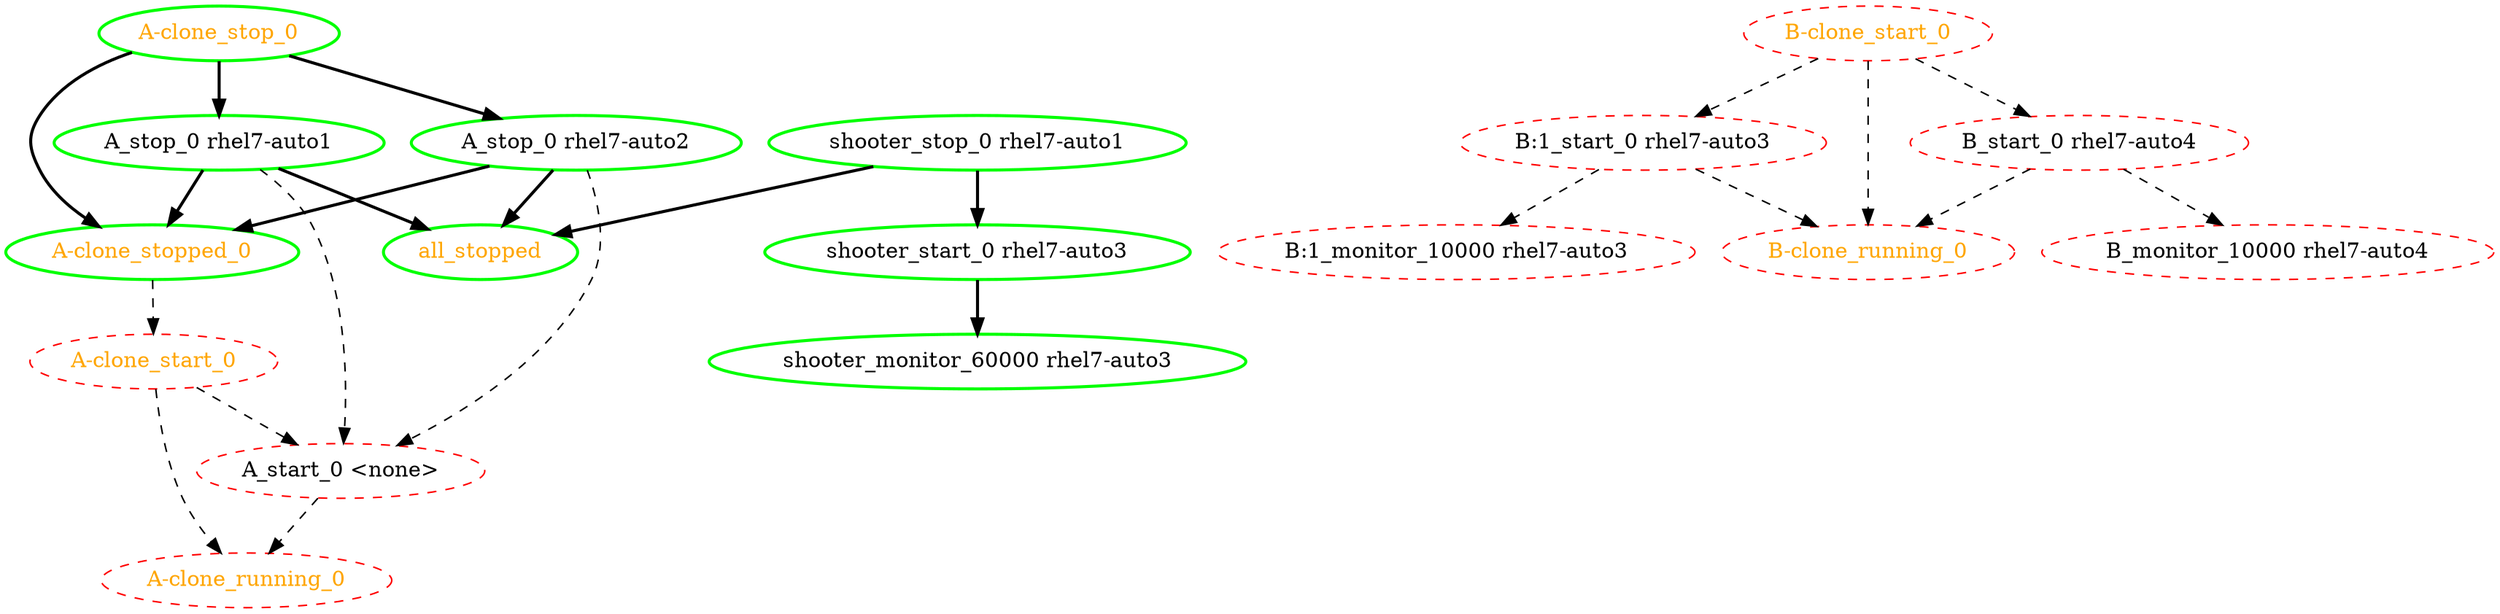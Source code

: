  digraph "g" {
"A-clone_running_0" [ style=dashed color="red" fontcolor="orange"]
"A-clone_start_0" -> "A-clone_running_0" [ style = dashed]
"A-clone_start_0" -> "A_start_0 <none>" [ style = dashed]
"A-clone_start_0" [ style=dashed color="red" fontcolor="orange"]
"A-clone_stop_0" -> "A-clone_stopped_0" [ style = bold]
"A-clone_stop_0" -> "A_stop_0 rhel7-auto1" [ style = bold]
"A-clone_stop_0" -> "A_stop_0 rhel7-auto2" [ style = bold]
"A-clone_stop_0" [ style=bold color="green" fontcolor="orange"]
"A-clone_stopped_0" -> "A-clone_start_0" [ style = dashed]
"A-clone_stopped_0" [ style=bold color="green" fontcolor="orange"]
"A_start_0 <none>" -> "A-clone_running_0" [ style = dashed]
"A_start_0 <none>" [ style=dashed color="red" fontcolor="black"]
"A_stop_0 rhel7-auto1" -> "A-clone_stopped_0" [ style = bold]
"A_stop_0 rhel7-auto1" -> "A_start_0 <none>" [ style = dashed]
"A_stop_0 rhel7-auto1" -> "all_stopped" [ style = bold]
"A_stop_0 rhel7-auto1" [ style=bold color="green" fontcolor="black"]
"A_stop_0 rhel7-auto2" -> "A-clone_stopped_0" [ style = bold]
"A_stop_0 rhel7-auto2" -> "A_start_0 <none>" [ style = dashed]
"A_stop_0 rhel7-auto2" -> "all_stopped" [ style = bold]
"A_stop_0 rhel7-auto2" [ style=bold color="green" fontcolor="black"]
"B-clone_running_0" [ style=dashed color="red" fontcolor="orange"]
"B-clone_start_0" -> "B-clone_running_0" [ style = dashed]
"B-clone_start_0" -> "B:1_start_0 rhel7-auto3" [ style = dashed]
"B-clone_start_0" -> "B_start_0 rhel7-auto4" [ style = dashed]
"B-clone_start_0" [ style=dashed color="red" fontcolor="orange"]
"B:1_monitor_10000 rhel7-auto3" [ style=dashed color="red" fontcolor="black"]
"B:1_start_0 rhel7-auto3" -> "B-clone_running_0" [ style = dashed]
"B:1_start_0 rhel7-auto3" -> "B:1_monitor_10000 rhel7-auto3" [ style = dashed]
"B:1_start_0 rhel7-auto3" [ style=dashed color="red" fontcolor="black"]
"B_monitor_10000 rhel7-auto4" [ style=dashed color="red" fontcolor="black"]
"B_start_0 rhel7-auto4" -> "B-clone_running_0" [ style = dashed]
"B_start_0 rhel7-auto4" -> "B_monitor_10000 rhel7-auto4" [ style = dashed]
"B_start_0 rhel7-auto4" [ style=dashed color="red" fontcolor="black"]
"all_stopped" [ style=bold color="green" fontcolor="orange"]
"shooter_monitor_60000 rhel7-auto3" [ style=bold color="green" fontcolor="black"]
"shooter_start_0 rhel7-auto3" -> "shooter_monitor_60000 rhel7-auto3" [ style = bold]
"shooter_start_0 rhel7-auto3" [ style=bold color="green" fontcolor="black"]
"shooter_stop_0 rhel7-auto1" -> "all_stopped" [ style = bold]
"shooter_stop_0 rhel7-auto1" -> "shooter_start_0 rhel7-auto3" [ style = bold]
"shooter_stop_0 rhel7-auto1" [ style=bold color="green" fontcolor="black"]
}
